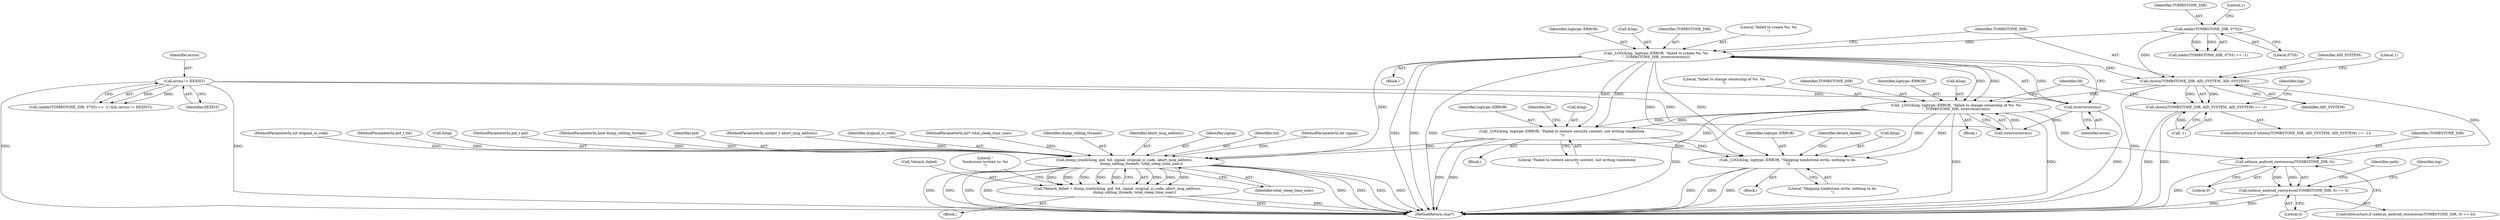 digraph "0_Android_81df1cc77722000f8d0025c1ab00ced123aa573c@API" {
"1000143" [label="(Call,chown(TOMBSTONE_DIR, AID_SYSTEM, AID_SYSTEM))"];
"1000124" [label="(Call,mkdir(TOMBSTONE_DIR, 0755))"];
"1000133" [label="(Call,_LOG(&log, logtype::ERROR, \"failed to create %s: %s\n\", TOMBSTONE_DIR, strerror(errno)))"];
"1000139" [label="(Call,strerror(errno))"];
"1000129" [label="(Call,errno != EEXIST)"];
"1000142" [label="(Call,chown(TOMBSTONE_DIR, AID_SYSTEM, AID_SYSTEM) == -1)"];
"1000150" [label="(Call,_LOG(&log, logtype::ERROR, \"failed to change ownership of %s: %s\n\", TOMBSTONE_DIR, strerror(errno)))"];
"1000169" [label="(Call,selinux_android_restorecon(TOMBSTONE_DIR, 0))"];
"1000168" [label="(Call,selinux_android_restorecon(TOMBSTONE_DIR, 0) == 0)"];
"1000181" [label="(Call,_LOG(&log, logtype::ERROR, \"Failed to restore security context, not writing tombstone.\n\"))"];
"1000191" [label="(Call,_LOG(&log, logtype::ERROR, \"Skipping tombstone write, nothing to do.\n\"))"];
"1000219" [label="(Call,dump_crash(&log, pid, tid, signal, original_si_code, abort_msg_address,\n                              dump_sibling_threads, total_sleep_time_usec))"];
"1000216" [label="(Call,*detach_failed = dump_crash(&log, pid, tid, signal, original_si_code, abort_msg_address,\n                              dump_sibling_threads, total_sleep_time_usec))"];
"1000123" [label="(Call,mkdir(TOMBSTONE_DIR, 0755) == -1)"];
"1000131" [label="(Identifier,EEXIST)"];
"1000167" [label="(ControlStructure,if (selinux_android_restorecon(TOMBSTONE_DIR, 0) == 0))"];
"1000226" [label="(Identifier,abort_msg_address)"];
"1000183" [label="(Identifier,log)"];
"1000145" [label="(Identifier,AID_SYSTEM)"];
"1000224" [label="(Identifier,signal)"];
"1000169" [label="(Call,selinux_android_restorecon(TOMBSTONE_DIR, 0))"];
"1000168" [label="(Call,selinux_android_restorecon(TOMBSTONE_DIR, 0) == 0)"];
"1000223" [label="(Identifier,tid)"];
"1000137" [label="(Literal,\"failed to create %s: %s\n\")"];
"1000103" [label="(MethodParameterIn,int signal)"];
"1000141" [label="(ControlStructure,if (chown(TOMBSTONE_DIR, AID_SYSTEM, AID_SYSTEM) == -1))"];
"1000151" [label="(Call,&log)"];
"1000104" [label="(MethodParameterIn,int original_si_code)"];
"1000219" [label="(Call,dump_crash(&log, pid, tid, signal, original_si_code, abort_msg_address,\n                              dump_sibling_threads, total_sleep_time_usec))"];
"1000172" [label="(Literal,0)"];
"1000143" [label="(Call,chown(TOMBSTONE_DIR, AID_SYSTEM, AID_SYSTEM))"];
"1000102" [label="(MethodParameterIn,pid_t tid)"];
"1000155" [label="(Identifier,TOMBSTONE_DIR)"];
"1000175" [label="(Identifier,path)"];
"1000191" [label="(Call,_LOG(&log, logtype::ERROR, \"Skipping tombstone write, nothing to do.\n\"))"];
"1000150" [label="(Call,_LOG(&log, logtype::ERROR, \"failed to change ownership of %s: %s\n\", TOMBSTONE_DIR, strerror(errno)))"];
"1000152" [label="(Identifier,log)"];
"1000156" [label="(Call,strerror(errno))"];
"1000153" [label="(Identifier,logtype::ERROR)"];
"1000194" [label="(Identifier,logtype::ERROR)"];
"1000198" [label="(Identifier,detach_failed)"];
"1000140" [label="(Identifier,errno)"];
"1000125" [label="(Identifier,TOMBSTONE_DIR)"];
"1000130" [label="(Identifier,errno)"];
"1000136" [label="(Identifier,logtype::ERROR)"];
"1000171" [label="(Literal,0)"];
"1000190" [label="(Block,)"];
"1000132" [label="(Block,)"];
"1000160" [label="(Identifier,fd)"];
"1000195" [label="(Literal,\"Skipping tombstone write, nothing to do.\n\")"];
"1000181" [label="(Call,_LOG(&log, logtype::ERROR, \"Failed to restore security context, not writing tombstone.\n\"))"];
"1000220" [label="(Call,&log)"];
"1000134" [label="(Call,&log)"];
"1000188" [label="(Identifier,fd)"];
"1000128" [label="(Literal,1)"];
"1000101" [label="(MethodParameterIn,pid_t pid)"];
"1000106" [label="(MethodParameterIn,bool dump_sibling_threads)"];
"1000126" [label="(Literal,0755)"];
"1000217" [label="(Call,*detach_failed)"];
"1000222" [label="(Identifier,pid)"];
"1000230" [label="(Literal,\"\nTombstone written to: %s\n\")"];
"1000154" [label="(Literal,\"failed to change ownership of %s: %s\n\")"];
"1000185" [label="(Literal,\"Failed to restore security context, not writing tombstone.\n\")"];
"1000109" [label="(Block,)"];
"1000122" [label="(Call,(mkdir(TOMBSTONE_DIR, 0755) == -1) && (errno != EEXIST))"];
"1000192" [label="(Call,&log)"];
"1000105" [label="(MethodParameterIn,uintptr_t abort_msg_address)"];
"1000139" [label="(Call,strerror(errno))"];
"1000133" [label="(Call,_LOG(&log, logtype::ERROR, \"failed to create %s: %s\n\", TOMBSTONE_DIR, strerror(errno)))"];
"1000147" [label="(Call,-1)"];
"1000238" [label="(MethodReturn,char*)"];
"1000170" [label="(Identifier,TOMBSTONE_DIR)"];
"1000225" [label="(Identifier,original_si_code)"];
"1000144" [label="(Identifier,TOMBSTONE_DIR)"];
"1000228" [label="(Identifier,total_sleep_time_usec)"];
"1000149" [label="(Block,)"];
"1000180" [label="(Block,)"];
"1000146" [label="(Identifier,AID_SYSTEM)"];
"1000142" [label="(Call,chown(TOMBSTONE_DIR, AID_SYSTEM, AID_SYSTEM) == -1)"];
"1000108" [label="(MethodParameterIn,int* total_sleep_time_usec)"];
"1000148" [label="(Literal,1)"];
"1000129" [label="(Call,errno != EEXIST)"];
"1000182" [label="(Call,&log)"];
"1000227" [label="(Identifier,dump_sibling_threads)"];
"1000138" [label="(Identifier,TOMBSTONE_DIR)"];
"1000216" [label="(Call,*detach_failed = dump_crash(&log, pid, tid, signal, original_si_code, abort_msg_address,\n                              dump_sibling_threads, total_sleep_time_usec))"];
"1000124" [label="(Call,mkdir(TOMBSTONE_DIR, 0755))"];
"1000184" [label="(Identifier,logtype::ERROR)"];
"1000143" -> "1000142"  [label="AST: "];
"1000143" -> "1000146"  [label="CFG: "];
"1000144" -> "1000143"  [label="AST: "];
"1000145" -> "1000143"  [label="AST: "];
"1000146" -> "1000143"  [label="AST: "];
"1000148" -> "1000143"  [label="CFG: "];
"1000143" -> "1000238"  [label="DDG: "];
"1000143" -> "1000142"  [label="DDG: "];
"1000143" -> "1000142"  [label="DDG: "];
"1000124" -> "1000143"  [label="DDG: "];
"1000133" -> "1000143"  [label="DDG: "];
"1000143" -> "1000150"  [label="DDG: "];
"1000143" -> "1000169"  [label="DDG: "];
"1000124" -> "1000123"  [label="AST: "];
"1000124" -> "1000126"  [label="CFG: "];
"1000125" -> "1000124"  [label="AST: "];
"1000126" -> "1000124"  [label="AST: "];
"1000128" -> "1000124"  [label="CFG: "];
"1000124" -> "1000123"  [label="DDG: "];
"1000124" -> "1000123"  [label="DDG: "];
"1000124" -> "1000133"  [label="DDG: "];
"1000133" -> "1000132"  [label="AST: "];
"1000133" -> "1000139"  [label="CFG: "];
"1000134" -> "1000133"  [label="AST: "];
"1000136" -> "1000133"  [label="AST: "];
"1000137" -> "1000133"  [label="AST: "];
"1000138" -> "1000133"  [label="AST: "];
"1000139" -> "1000133"  [label="AST: "];
"1000144" -> "1000133"  [label="CFG: "];
"1000133" -> "1000238"  [label="DDG: "];
"1000133" -> "1000238"  [label="DDG: "];
"1000133" -> "1000238"  [label="DDG: "];
"1000139" -> "1000133"  [label="DDG: "];
"1000133" -> "1000150"  [label="DDG: "];
"1000133" -> "1000150"  [label="DDG: "];
"1000133" -> "1000181"  [label="DDG: "];
"1000133" -> "1000181"  [label="DDG: "];
"1000133" -> "1000191"  [label="DDG: "];
"1000133" -> "1000191"  [label="DDG: "];
"1000133" -> "1000219"  [label="DDG: "];
"1000139" -> "1000140"  [label="CFG: "];
"1000140" -> "1000139"  [label="AST: "];
"1000139" -> "1000238"  [label="DDG: "];
"1000129" -> "1000139"  [label="DDG: "];
"1000139" -> "1000156"  [label="DDG: "];
"1000129" -> "1000122"  [label="AST: "];
"1000129" -> "1000131"  [label="CFG: "];
"1000130" -> "1000129"  [label="AST: "];
"1000131" -> "1000129"  [label="AST: "];
"1000122" -> "1000129"  [label="CFG: "];
"1000129" -> "1000238"  [label="DDG: "];
"1000129" -> "1000238"  [label="DDG: "];
"1000129" -> "1000122"  [label="DDG: "];
"1000129" -> "1000122"  [label="DDG: "];
"1000129" -> "1000156"  [label="DDG: "];
"1000142" -> "1000141"  [label="AST: "];
"1000142" -> "1000147"  [label="CFG: "];
"1000147" -> "1000142"  [label="AST: "];
"1000152" -> "1000142"  [label="CFG: "];
"1000160" -> "1000142"  [label="CFG: "];
"1000142" -> "1000238"  [label="DDG: "];
"1000142" -> "1000238"  [label="DDG: "];
"1000147" -> "1000142"  [label="DDG: "];
"1000150" -> "1000149"  [label="AST: "];
"1000150" -> "1000156"  [label="CFG: "];
"1000151" -> "1000150"  [label="AST: "];
"1000153" -> "1000150"  [label="AST: "];
"1000154" -> "1000150"  [label="AST: "];
"1000155" -> "1000150"  [label="AST: "];
"1000156" -> "1000150"  [label="AST: "];
"1000160" -> "1000150"  [label="CFG: "];
"1000150" -> "1000238"  [label="DDG: "];
"1000150" -> "1000238"  [label="DDG: "];
"1000150" -> "1000238"  [label="DDG: "];
"1000156" -> "1000150"  [label="DDG: "];
"1000150" -> "1000169"  [label="DDG: "];
"1000150" -> "1000181"  [label="DDG: "];
"1000150" -> "1000181"  [label="DDG: "];
"1000150" -> "1000191"  [label="DDG: "];
"1000150" -> "1000191"  [label="DDG: "];
"1000150" -> "1000219"  [label="DDG: "];
"1000169" -> "1000168"  [label="AST: "];
"1000169" -> "1000171"  [label="CFG: "];
"1000170" -> "1000169"  [label="AST: "];
"1000171" -> "1000169"  [label="AST: "];
"1000172" -> "1000169"  [label="CFG: "];
"1000169" -> "1000238"  [label="DDG: "];
"1000169" -> "1000168"  [label="DDG: "];
"1000169" -> "1000168"  [label="DDG: "];
"1000168" -> "1000167"  [label="AST: "];
"1000168" -> "1000172"  [label="CFG: "];
"1000172" -> "1000168"  [label="AST: "];
"1000175" -> "1000168"  [label="CFG: "];
"1000183" -> "1000168"  [label="CFG: "];
"1000168" -> "1000238"  [label="DDG: "];
"1000168" -> "1000238"  [label="DDG: "];
"1000181" -> "1000180"  [label="AST: "];
"1000181" -> "1000185"  [label="CFG: "];
"1000182" -> "1000181"  [label="AST: "];
"1000184" -> "1000181"  [label="AST: "];
"1000185" -> "1000181"  [label="AST: "];
"1000188" -> "1000181"  [label="CFG: "];
"1000181" -> "1000238"  [label="DDG: "];
"1000181" -> "1000238"  [label="DDG: "];
"1000181" -> "1000191"  [label="DDG: "];
"1000181" -> "1000191"  [label="DDG: "];
"1000181" -> "1000219"  [label="DDG: "];
"1000191" -> "1000190"  [label="AST: "];
"1000191" -> "1000195"  [label="CFG: "];
"1000192" -> "1000191"  [label="AST: "];
"1000194" -> "1000191"  [label="AST: "];
"1000195" -> "1000191"  [label="AST: "];
"1000198" -> "1000191"  [label="CFG: "];
"1000191" -> "1000238"  [label="DDG: "];
"1000191" -> "1000238"  [label="DDG: "];
"1000191" -> "1000238"  [label="DDG: "];
"1000219" -> "1000216"  [label="AST: "];
"1000219" -> "1000228"  [label="CFG: "];
"1000220" -> "1000219"  [label="AST: "];
"1000222" -> "1000219"  [label="AST: "];
"1000223" -> "1000219"  [label="AST: "];
"1000224" -> "1000219"  [label="AST: "];
"1000225" -> "1000219"  [label="AST: "];
"1000226" -> "1000219"  [label="AST: "];
"1000227" -> "1000219"  [label="AST: "];
"1000228" -> "1000219"  [label="AST: "];
"1000216" -> "1000219"  [label="CFG: "];
"1000219" -> "1000238"  [label="DDG: "];
"1000219" -> "1000238"  [label="DDG: "];
"1000219" -> "1000238"  [label="DDG: "];
"1000219" -> "1000238"  [label="DDG: "];
"1000219" -> "1000238"  [label="DDG: "];
"1000219" -> "1000238"  [label="DDG: "];
"1000219" -> "1000238"  [label="DDG: "];
"1000219" -> "1000238"  [label="DDG: "];
"1000219" -> "1000216"  [label="DDG: "];
"1000219" -> "1000216"  [label="DDG: "];
"1000219" -> "1000216"  [label="DDG: "];
"1000219" -> "1000216"  [label="DDG: "];
"1000219" -> "1000216"  [label="DDG: "];
"1000219" -> "1000216"  [label="DDG: "];
"1000219" -> "1000216"  [label="DDG: "];
"1000219" -> "1000216"  [label="DDG: "];
"1000101" -> "1000219"  [label="DDG: "];
"1000102" -> "1000219"  [label="DDG: "];
"1000103" -> "1000219"  [label="DDG: "];
"1000104" -> "1000219"  [label="DDG: "];
"1000105" -> "1000219"  [label="DDG: "];
"1000106" -> "1000219"  [label="DDG: "];
"1000108" -> "1000219"  [label="DDG: "];
"1000216" -> "1000109"  [label="AST: "];
"1000217" -> "1000216"  [label="AST: "];
"1000230" -> "1000216"  [label="CFG: "];
"1000216" -> "1000238"  [label="DDG: "];
"1000216" -> "1000238"  [label="DDG: "];
}
